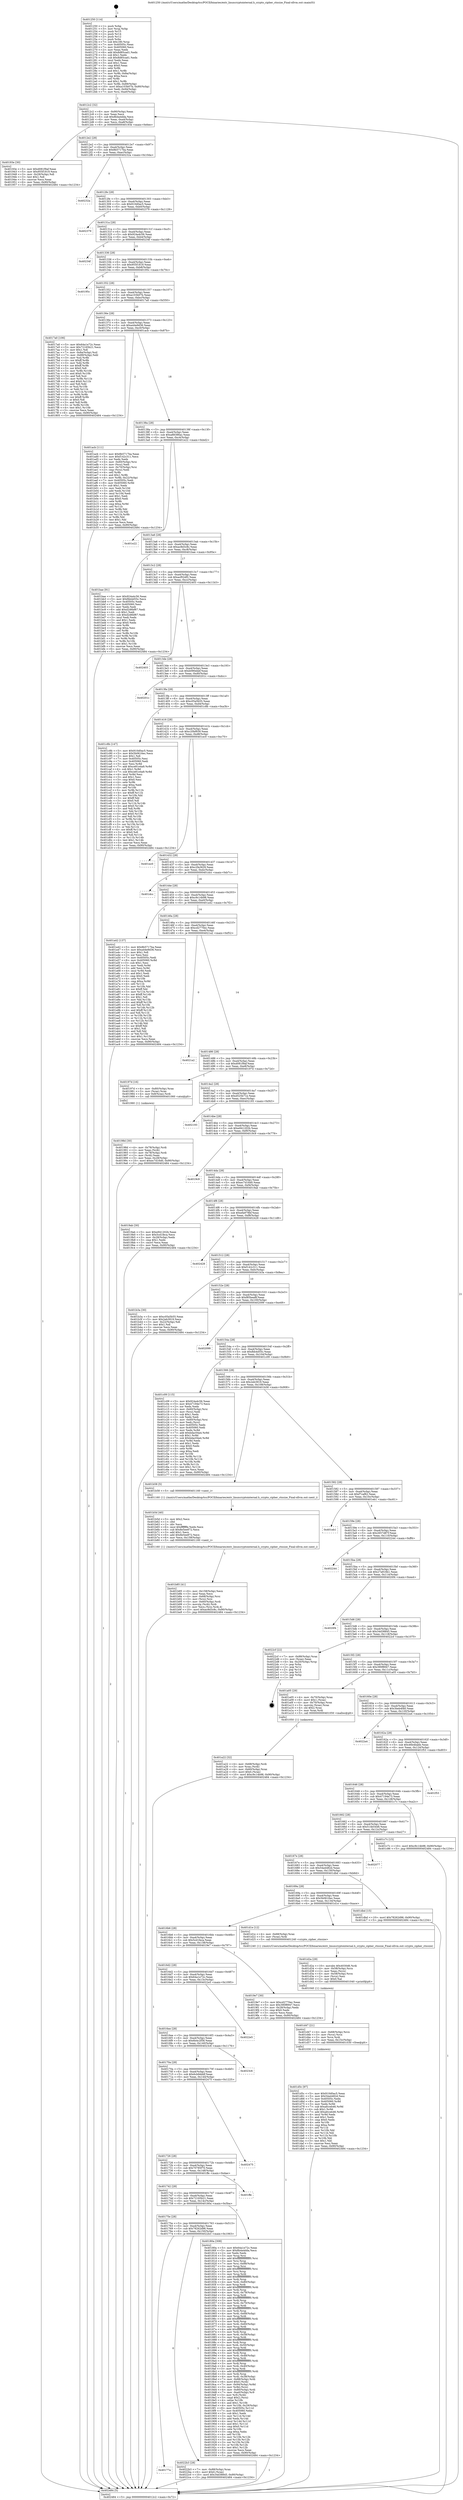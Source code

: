 digraph "0x401250" {
  label = "0x401250 (/mnt/c/Users/mathe/Desktop/tcc/POCII/binaries/extr_linuxcryptointernal.h_crypto_cipher_ctxsize_Final-ollvm.out::main(0))"
  labelloc = "t"
  node[shape=record]

  Entry [label="",width=0.3,height=0.3,shape=circle,fillcolor=black,style=filled]
  "0x4012c2" [label="{
     0x4012c2 [32]\l
     | [instrs]\l
     &nbsp;&nbsp;0x4012c2 \<+6\>: mov -0x90(%rbp),%eax\l
     &nbsp;&nbsp;0x4012c8 \<+2\>: mov %eax,%ecx\l
     &nbsp;&nbsp;0x4012ca \<+6\>: sub $0x8b4a4dda,%ecx\l
     &nbsp;&nbsp;0x4012d0 \<+6\>: mov %eax,-0xa4(%rbp)\l
     &nbsp;&nbsp;0x4012d6 \<+6\>: mov %ecx,-0xa8(%rbp)\l
     &nbsp;&nbsp;0x4012dc \<+6\>: je 000000000040193e \<main+0x6ee\>\l
  }"]
  "0x40193e" [label="{
     0x40193e [30]\l
     | [instrs]\l
     &nbsp;&nbsp;0x40193e \<+5\>: mov $0xd081f9af,%eax\l
     &nbsp;&nbsp;0x401943 \<+5\>: mov $0x955f1819,%ecx\l
     &nbsp;&nbsp;0x401948 \<+3\>: mov -0x29(%rbp),%dl\l
     &nbsp;&nbsp;0x40194b \<+3\>: test $0x1,%dl\l
     &nbsp;&nbsp;0x40194e \<+3\>: cmovne %ecx,%eax\l
     &nbsp;&nbsp;0x401951 \<+6\>: mov %eax,-0x90(%rbp)\l
     &nbsp;&nbsp;0x401957 \<+5\>: jmp 0000000000402484 \<main+0x1234\>\l
  }"]
  "0x4012e2" [label="{
     0x4012e2 [28]\l
     | [instrs]\l
     &nbsp;&nbsp;0x4012e2 \<+5\>: jmp 00000000004012e7 \<main+0x97\>\l
     &nbsp;&nbsp;0x4012e7 \<+6\>: mov -0xa4(%rbp),%eax\l
     &nbsp;&nbsp;0x4012ed \<+5\>: sub $0x8b5717ba,%eax\l
     &nbsp;&nbsp;0x4012f2 \<+6\>: mov %eax,-0xac(%rbp)\l
     &nbsp;&nbsp;0x4012f8 \<+6\>: je 000000000040232a \<main+0x10da\>\l
  }"]
  Exit [label="",width=0.3,height=0.3,shape=circle,fillcolor=black,style=filled,peripheries=2]
  "0x40232a" [label="{
     0x40232a\l
  }", style=dashed]
  "0x4012fe" [label="{
     0x4012fe [28]\l
     | [instrs]\l
     &nbsp;&nbsp;0x4012fe \<+5\>: jmp 0000000000401303 \<main+0xb3\>\l
     &nbsp;&nbsp;0x401303 \<+6\>: mov -0xa4(%rbp),%eax\l
     &nbsp;&nbsp;0x401309 \<+5\>: sub $0x910d0ac5,%eax\l
     &nbsp;&nbsp;0x40130e \<+6\>: mov %eax,-0xb0(%rbp)\l
     &nbsp;&nbsp;0x401314 \<+6\>: je 0000000000402379 \<main+0x1129\>\l
  }"]
  "0x40177a" [label="{
     0x40177a\l
  }", style=dashed]
  "0x402379" [label="{
     0x402379\l
  }", style=dashed]
  "0x40131a" [label="{
     0x40131a [28]\l
     | [instrs]\l
     &nbsp;&nbsp;0x40131a \<+5\>: jmp 000000000040131f \<main+0xcf\>\l
     &nbsp;&nbsp;0x40131f \<+6\>: mov -0xa4(%rbp),%eax\l
     &nbsp;&nbsp;0x401325 \<+5\>: sub $0x924a4c56,%eax\l
     &nbsp;&nbsp;0x40132a \<+6\>: mov %eax,-0xb4(%rbp)\l
     &nbsp;&nbsp;0x401330 \<+6\>: je 000000000040234f \<main+0x10ff\>\l
  }"]
  "0x4022b3" [label="{
     0x4022b3 [28]\l
     | [instrs]\l
     &nbsp;&nbsp;0x4022b3 \<+7\>: mov -0x88(%rbp),%rax\l
     &nbsp;&nbsp;0x4022ba \<+6\>: movl $0x0,(%rax)\l
     &nbsp;&nbsp;0x4022c0 \<+10\>: movl $0x34d38845,-0x90(%rbp)\l
     &nbsp;&nbsp;0x4022ca \<+5\>: jmp 0000000000402484 \<main+0x1234\>\l
  }"]
  "0x40234f" [label="{
     0x40234f\l
  }", style=dashed]
  "0x401336" [label="{
     0x401336 [28]\l
     | [instrs]\l
     &nbsp;&nbsp;0x401336 \<+5\>: jmp 000000000040133b \<main+0xeb\>\l
     &nbsp;&nbsp;0x40133b \<+6\>: mov -0xa4(%rbp),%eax\l
     &nbsp;&nbsp;0x401341 \<+5\>: sub $0x955f1819,%eax\l
     &nbsp;&nbsp;0x401346 \<+6\>: mov %eax,-0xb8(%rbp)\l
     &nbsp;&nbsp;0x40134c \<+6\>: je 000000000040195c \<main+0x70c\>\l
  }"]
  "0x401d5c" [label="{
     0x401d5c [97]\l
     | [instrs]\l
     &nbsp;&nbsp;0x401d5c \<+5\>: mov $0x910d0ac5,%eax\l
     &nbsp;&nbsp;0x401d61 \<+5\>: mov $0x54a4482d,%esi\l
     &nbsp;&nbsp;0x401d66 \<+7\>: mov 0x40505c,%edx\l
     &nbsp;&nbsp;0x401d6d \<+8\>: mov 0x405060,%r8d\l
     &nbsp;&nbsp;0x401d75 \<+3\>: mov %edx,%r9d\l
     &nbsp;&nbsp;0x401d78 \<+7\>: sub $0xafcceb46,%r9d\l
     &nbsp;&nbsp;0x401d7f \<+4\>: sub $0x1,%r9d\l
     &nbsp;&nbsp;0x401d83 \<+7\>: add $0xafcceb46,%r9d\l
     &nbsp;&nbsp;0x401d8a \<+4\>: imul %r9d,%edx\l
     &nbsp;&nbsp;0x401d8e \<+3\>: and $0x1,%edx\l
     &nbsp;&nbsp;0x401d91 \<+3\>: cmp $0x0,%edx\l
     &nbsp;&nbsp;0x401d94 \<+4\>: sete %r10b\l
     &nbsp;&nbsp;0x401d98 \<+4\>: cmp $0xa,%r8d\l
     &nbsp;&nbsp;0x401d9c \<+4\>: setl %r11b\l
     &nbsp;&nbsp;0x401da0 \<+3\>: mov %r10b,%bl\l
     &nbsp;&nbsp;0x401da3 \<+3\>: and %r11b,%bl\l
     &nbsp;&nbsp;0x401da6 \<+3\>: xor %r11b,%r10b\l
     &nbsp;&nbsp;0x401da9 \<+3\>: or %r10b,%bl\l
     &nbsp;&nbsp;0x401dac \<+3\>: test $0x1,%bl\l
     &nbsp;&nbsp;0x401daf \<+3\>: cmovne %esi,%eax\l
     &nbsp;&nbsp;0x401db2 \<+6\>: mov %eax,-0x90(%rbp)\l
     &nbsp;&nbsp;0x401db8 \<+5\>: jmp 0000000000402484 \<main+0x1234\>\l
  }"]
  "0x40195c" [label="{
     0x40195c\l
  }", style=dashed]
  "0x401352" [label="{
     0x401352 [28]\l
     | [instrs]\l
     &nbsp;&nbsp;0x401352 \<+5\>: jmp 0000000000401357 \<main+0x107\>\l
     &nbsp;&nbsp;0x401357 \<+6\>: mov -0xa4(%rbp),%eax\l
     &nbsp;&nbsp;0x40135d \<+5\>: sub $0xa103b07b,%eax\l
     &nbsp;&nbsp;0x401362 \<+6\>: mov %eax,-0xbc(%rbp)\l
     &nbsp;&nbsp;0x401368 \<+6\>: je 00000000004017a0 \<main+0x550\>\l
  }"]
  "0x401d47" [label="{
     0x401d47 [21]\l
     | [instrs]\l
     &nbsp;&nbsp;0x401d47 \<+4\>: mov -0x68(%rbp),%rcx\l
     &nbsp;&nbsp;0x401d4b \<+3\>: mov (%rcx),%rcx\l
     &nbsp;&nbsp;0x401d4e \<+3\>: mov %rcx,%rdi\l
     &nbsp;&nbsp;0x401d51 \<+6\>: mov %eax,-0x15c(%rbp)\l
     &nbsp;&nbsp;0x401d57 \<+5\>: call 0000000000401030 \<free@plt\>\l
     | [calls]\l
     &nbsp;&nbsp;0x401030 \{1\} (unknown)\l
  }"]
  "0x4017a0" [label="{
     0x4017a0 [106]\l
     | [instrs]\l
     &nbsp;&nbsp;0x4017a0 \<+5\>: mov $0x64a1e72c,%eax\l
     &nbsp;&nbsp;0x4017a5 \<+5\>: mov $0x72165b21,%ecx\l
     &nbsp;&nbsp;0x4017aa \<+2\>: mov $0x1,%dl\l
     &nbsp;&nbsp;0x4017ac \<+7\>: mov -0x8a(%rbp),%sil\l
     &nbsp;&nbsp;0x4017b3 \<+7\>: mov -0x89(%rbp),%dil\l
     &nbsp;&nbsp;0x4017ba \<+3\>: mov %sil,%r8b\l
     &nbsp;&nbsp;0x4017bd \<+4\>: xor $0xff,%r8b\l
     &nbsp;&nbsp;0x4017c1 \<+3\>: mov %dil,%r9b\l
     &nbsp;&nbsp;0x4017c4 \<+4\>: xor $0xff,%r9b\l
     &nbsp;&nbsp;0x4017c8 \<+3\>: xor $0x0,%dl\l
     &nbsp;&nbsp;0x4017cb \<+3\>: mov %r8b,%r10b\l
     &nbsp;&nbsp;0x4017ce \<+4\>: and $0x0,%r10b\l
     &nbsp;&nbsp;0x4017d2 \<+3\>: and %dl,%sil\l
     &nbsp;&nbsp;0x4017d5 \<+3\>: mov %r9b,%r11b\l
     &nbsp;&nbsp;0x4017d8 \<+4\>: and $0x0,%r11b\l
     &nbsp;&nbsp;0x4017dc \<+3\>: and %dl,%dil\l
     &nbsp;&nbsp;0x4017df \<+3\>: or %sil,%r10b\l
     &nbsp;&nbsp;0x4017e2 \<+3\>: or %dil,%r11b\l
     &nbsp;&nbsp;0x4017e5 \<+3\>: xor %r11b,%r10b\l
     &nbsp;&nbsp;0x4017e8 \<+3\>: or %r9b,%r8b\l
     &nbsp;&nbsp;0x4017eb \<+4\>: xor $0xff,%r8b\l
     &nbsp;&nbsp;0x4017ef \<+3\>: or $0x0,%dl\l
     &nbsp;&nbsp;0x4017f2 \<+3\>: and %dl,%r8b\l
     &nbsp;&nbsp;0x4017f5 \<+3\>: or %r8b,%r10b\l
     &nbsp;&nbsp;0x4017f8 \<+4\>: test $0x1,%r10b\l
     &nbsp;&nbsp;0x4017fc \<+3\>: cmovne %ecx,%eax\l
     &nbsp;&nbsp;0x4017ff \<+6\>: mov %eax,-0x90(%rbp)\l
     &nbsp;&nbsp;0x401805 \<+5\>: jmp 0000000000402484 \<main+0x1234\>\l
  }"]
  "0x40136e" [label="{
     0x40136e [28]\l
     | [instrs]\l
     &nbsp;&nbsp;0x40136e \<+5\>: jmp 0000000000401373 \<main+0x123\>\l
     &nbsp;&nbsp;0x401373 \<+6\>: mov -0xa4(%rbp),%eax\l
     &nbsp;&nbsp;0x401379 \<+5\>: sub $0xa44e9d36,%eax\l
     &nbsp;&nbsp;0x40137e \<+6\>: mov %eax,-0xc0(%rbp)\l
     &nbsp;&nbsp;0x401384 \<+6\>: je 0000000000401acb \<main+0x87b\>\l
  }"]
  "0x402484" [label="{
     0x402484 [5]\l
     | [instrs]\l
     &nbsp;&nbsp;0x402484 \<+5\>: jmp 00000000004012c2 \<main+0x72\>\l
  }"]
  "0x401250" [label="{
     0x401250 [114]\l
     | [instrs]\l
     &nbsp;&nbsp;0x401250 \<+1\>: push %rbp\l
     &nbsp;&nbsp;0x401251 \<+3\>: mov %rsp,%rbp\l
     &nbsp;&nbsp;0x401254 \<+2\>: push %r15\l
     &nbsp;&nbsp;0x401256 \<+2\>: push %r14\l
     &nbsp;&nbsp;0x401258 \<+2\>: push %r12\l
     &nbsp;&nbsp;0x40125a \<+1\>: push %rbx\l
     &nbsp;&nbsp;0x40125b \<+7\>: sub $0x180,%rsp\l
     &nbsp;&nbsp;0x401262 \<+7\>: mov 0x40505c,%eax\l
     &nbsp;&nbsp;0x401269 \<+7\>: mov 0x405060,%ecx\l
     &nbsp;&nbsp;0x401270 \<+2\>: mov %eax,%edx\l
     &nbsp;&nbsp;0x401272 \<+6\>: add $0x8d85cad1,%edx\l
     &nbsp;&nbsp;0x401278 \<+3\>: sub $0x1,%edx\l
     &nbsp;&nbsp;0x40127b \<+6\>: sub $0x8d85cad1,%edx\l
     &nbsp;&nbsp;0x401281 \<+3\>: imul %edx,%eax\l
     &nbsp;&nbsp;0x401284 \<+3\>: and $0x1,%eax\l
     &nbsp;&nbsp;0x401287 \<+3\>: cmp $0x0,%eax\l
     &nbsp;&nbsp;0x40128a \<+4\>: sete %r8b\l
     &nbsp;&nbsp;0x40128e \<+4\>: and $0x1,%r8b\l
     &nbsp;&nbsp;0x401292 \<+7\>: mov %r8b,-0x8a(%rbp)\l
     &nbsp;&nbsp;0x401299 \<+3\>: cmp $0xa,%ecx\l
     &nbsp;&nbsp;0x40129c \<+4\>: setl %r8b\l
     &nbsp;&nbsp;0x4012a0 \<+4\>: and $0x1,%r8b\l
     &nbsp;&nbsp;0x4012a4 \<+7\>: mov %r8b,-0x89(%rbp)\l
     &nbsp;&nbsp;0x4012ab \<+10\>: movl $0xa103b07b,-0x90(%rbp)\l
     &nbsp;&nbsp;0x4012b5 \<+6\>: mov %edi,-0x94(%rbp)\l
     &nbsp;&nbsp;0x4012bb \<+7\>: mov %rsi,-0xa0(%rbp)\l
  }"]
  "0x401d2a" [label="{
     0x401d2a [29]\l
     | [instrs]\l
     &nbsp;&nbsp;0x401d2a \<+10\>: movabs $0x4030d6,%rdi\l
     &nbsp;&nbsp;0x401d34 \<+4\>: mov -0x58(%rbp),%rcx\l
     &nbsp;&nbsp;0x401d38 \<+2\>: mov %eax,(%rcx)\l
     &nbsp;&nbsp;0x401d3a \<+4\>: mov -0x58(%rbp),%rcx\l
     &nbsp;&nbsp;0x401d3e \<+2\>: mov (%rcx),%esi\l
     &nbsp;&nbsp;0x401d40 \<+2\>: mov $0x0,%al\l
     &nbsp;&nbsp;0x401d42 \<+5\>: call 0000000000401040 \<printf@plt\>\l
     | [calls]\l
     &nbsp;&nbsp;0x401040 \{1\} (unknown)\l
  }"]
  "0x401acb" [label="{
     0x401acb [111]\l
     | [instrs]\l
     &nbsp;&nbsp;0x401acb \<+5\>: mov $0x8b5717ba,%eax\l
     &nbsp;&nbsp;0x401ad0 \<+5\>: mov $0xf142c311,%ecx\l
     &nbsp;&nbsp;0x401ad5 \<+2\>: xor %edx,%edx\l
     &nbsp;&nbsp;0x401ad7 \<+4\>: mov -0x60(%rbp),%rsi\l
     &nbsp;&nbsp;0x401adb \<+2\>: mov (%rsi),%edi\l
     &nbsp;&nbsp;0x401add \<+4\>: mov -0x70(%rbp),%rsi\l
     &nbsp;&nbsp;0x401ae1 \<+2\>: cmp (%rsi),%edi\l
     &nbsp;&nbsp;0x401ae3 \<+4\>: setl %r8b\l
     &nbsp;&nbsp;0x401ae7 \<+4\>: and $0x1,%r8b\l
     &nbsp;&nbsp;0x401aeb \<+4\>: mov %r8b,-0x22(%rbp)\l
     &nbsp;&nbsp;0x401aef \<+7\>: mov 0x40505c,%edi\l
     &nbsp;&nbsp;0x401af6 \<+8\>: mov 0x405060,%r9d\l
     &nbsp;&nbsp;0x401afe \<+3\>: sub $0x1,%edx\l
     &nbsp;&nbsp;0x401b01 \<+3\>: mov %edi,%r10d\l
     &nbsp;&nbsp;0x401b04 \<+3\>: add %edx,%r10d\l
     &nbsp;&nbsp;0x401b07 \<+4\>: imul %r10d,%edi\l
     &nbsp;&nbsp;0x401b0b \<+3\>: and $0x1,%edi\l
     &nbsp;&nbsp;0x401b0e \<+3\>: cmp $0x0,%edi\l
     &nbsp;&nbsp;0x401b11 \<+4\>: sete %r8b\l
     &nbsp;&nbsp;0x401b15 \<+4\>: cmp $0xa,%r9d\l
     &nbsp;&nbsp;0x401b19 \<+4\>: setl %r11b\l
     &nbsp;&nbsp;0x401b1d \<+3\>: mov %r8b,%bl\l
     &nbsp;&nbsp;0x401b20 \<+3\>: and %r11b,%bl\l
     &nbsp;&nbsp;0x401b23 \<+3\>: xor %r11b,%r8b\l
     &nbsp;&nbsp;0x401b26 \<+3\>: or %r8b,%bl\l
     &nbsp;&nbsp;0x401b29 \<+3\>: test $0x1,%bl\l
     &nbsp;&nbsp;0x401b2c \<+3\>: cmovne %ecx,%eax\l
     &nbsp;&nbsp;0x401b2f \<+6\>: mov %eax,-0x90(%rbp)\l
     &nbsp;&nbsp;0x401b35 \<+5\>: jmp 0000000000402484 \<main+0x1234\>\l
  }"]
  "0x40138a" [label="{
     0x40138a [28]\l
     | [instrs]\l
     &nbsp;&nbsp;0x40138a \<+5\>: jmp 000000000040138f \<main+0x13f\>\l
     &nbsp;&nbsp;0x40138f \<+6\>: mov -0xa4(%rbp),%eax\l
     &nbsp;&nbsp;0x401395 \<+5\>: sub $0xa88386ac,%eax\l
     &nbsp;&nbsp;0x40139a \<+6\>: mov %eax,-0xc4(%rbp)\l
     &nbsp;&nbsp;0x4013a0 \<+6\>: je 0000000000401e22 \<main+0xbd2\>\l
  }"]
  "0x401b85" [label="{
     0x401b85 [41]\l
     | [instrs]\l
     &nbsp;&nbsp;0x401b85 \<+6\>: mov -0x158(%rbp),%ecx\l
     &nbsp;&nbsp;0x401b8b \<+3\>: imul %eax,%ecx\l
     &nbsp;&nbsp;0x401b8e \<+4\>: mov -0x68(%rbp),%rsi\l
     &nbsp;&nbsp;0x401b92 \<+3\>: mov (%rsi),%rsi\l
     &nbsp;&nbsp;0x401b95 \<+4\>: mov -0x60(%rbp),%rdi\l
     &nbsp;&nbsp;0x401b99 \<+3\>: movslq (%rdi),%rdi\l
     &nbsp;&nbsp;0x401b9c \<+3\>: mov %ecx,(%rsi,%rdi,4)\l
     &nbsp;&nbsp;0x401b9f \<+10\>: movl $0xac8d3c8c,-0x90(%rbp)\l
     &nbsp;&nbsp;0x401ba9 \<+5\>: jmp 0000000000402484 \<main+0x1234\>\l
  }"]
  "0x401e22" [label="{
     0x401e22\l
  }", style=dashed]
  "0x4013a6" [label="{
     0x4013a6 [28]\l
     | [instrs]\l
     &nbsp;&nbsp;0x4013a6 \<+5\>: jmp 00000000004013ab \<main+0x15b\>\l
     &nbsp;&nbsp;0x4013ab \<+6\>: mov -0xa4(%rbp),%eax\l
     &nbsp;&nbsp;0x4013b1 \<+5\>: sub $0xac8d3c8c,%eax\l
     &nbsp;&nbsp;0x4013b6 \<+6\>: mov %eax,-0xc8(%rbp)\l
     &nbsp;&nbsp;0x4013bc \<+6\>: je 0000000000401bae \<main+0x95e\>\l
  }"]
  "0x401b5d" [label="{
     0x401b5d [40]\l
     | [instrs]\l
     &nbsp;&nbsp;0x401b5d \<+5\>: mov $0x2,%ecx\l
     &nbsp;&nbsp;0x401b62 \<+1\>: cltd\l
     &nbsp;&nbsp;0x401b63 \<+2\>: idiv %ecx\l
     &nbsp;&nbsp;0x401b65 \<+6\>: imul $0xfffffffe,%edx,%ecx\l
     &nbsp;&nbsp;0x401b6b \<+6\>: sub $0x8e5ee872,%ecx\l
     &nbsp;&nbsp;0x401b71 \<+3\>: add $0x1,%ecx\l
     &nbsp;&nbsp;0x401b74 \<+6\>: add $0x8e5ee872,%ecx\l
     &nbsp;&nbsp;0x401b7a \<+6\>: mov %ecx,-0x158(%rbp)\l
     &nbsp;&nbsp;0x401b80 \<+5\>: call 0000000000401160 \<next_i\>\l
     | [calls]\l
     &nbsp;&nbsp;0x401160 \{1\} (/mnt/c/Users/mathe/Desktop/tcc/POCII/binaries/extr_linuxcryptointernal.h_crypto_cipher_ctxsize_Final-ollvm.out::next_i)\l
  }"]
  "0x401bae" [label="{
     0x401bae [91]\l
     | [instrs]\l
     &nbsp;&nbsp;0x401bae \<+5\>: mov $0x924a4c56,%eax\l
     &nbsp;&nbsp;0x401bb3 \<+5\>: mov $0xfbb4d55c,%ecx\l
     &nbsp;&nbsp;0x401bb8 \<+7\>: mov 0x40505c,%edx\l
     &nbsp;&nbsp;0x401bbf \<+7\>: mov 0x405060,%esi\l
     &nbsp;&nbsp;0x401bc6 \<+2\>: mov %edx,%edi\l
     &nbsp;&nbsp;0x401bc8 \<+6\>: add $0xd2d6bf67,%edi\l
     &nbsp;&nbsp;0x401bce \<+3\>: sub $0x1,%edi\l
     &nbsp;&nbsp;0x401bd1 \<+6\>: sub $0xd2d6bf67,%edi\l
     &nbsp;&nbsp;0x401bd7 \<+3\>: imul %edi,%edx\l
     &nbsp;&nbsp;0x401bda \<+3\>: and $0x1,%edx\l
     &nbsp;&nbsp;0x401bdd \<+3\>: cmp $0x0,%edx\l
     &nbsp;&nbsp;0x401be0 \<+4\>: sete %r8b\l
     &nbsp;&nbsp;0x401be4 \<+3\>: cmp $0xa,%esi\l
     &nbsp;&nbsp;0x401be7 \<+4\>: setl %r9b\l
     &nbsp;&nbsp;0x401beb \<+3\>: mov %r8b,%r10b\l
     &nbsp;&nbsp;0x401bee \<+3\>: and %r9b,%r10b\l
     &nbsp;&nbsp;0x401bf1 \<+3\>: xor %r9b,%r8b\l
     &nbsp;&nbsp;0x401bf4 \<+3\>: or %r8b,%r10b\l
     &nbsp;&nbsp;0x401bf7 \<+4\>: test $0x1,%r10b\l
     &nbsp;&nbsp;0x401bfb \<+3\>: cmovne %ecx,%eax\l
     &nbsp;&nbsp;0x401bfe \<+6\>: mov %eax,-0x90(%rbp)\l
     &nbsp;&nbsp;0x401c04 \<+5\>: jmp 0000000000402484 \<main+0x1234\>\l
  }"]
  "0x4013c2" [label="{
     0x4013c2 [28]\l
     | [instrs]\l
     &nbsp;&nbsp;0x4013c2 \<+5\>: jmp 00000000004013c7 \<main+0x177\>\l
     &nbsp;&nbsp;0x4013c7 \<+6\>: mov -0xa4(%rbp),%eax\l
     &nbsp;&nbsp;0x4013cd \<+5\>: sub $0xacf02df2,%eax\l
     &nbsp;&nbsp;0x4013d2 \<+6\>: mov %eax,-0xcc(%rbp)\l
     &nbsp;&nbsp;0x4013d8 \<+6\>: je 0000000000402403 \<main+0x11b3\>\l
  }"]
  "0x401a22" [label="{
     0x401a22 [32]\l
     | [instrs]\l
     &nbsp;&nbsp;0x401a22 \<+4\>: mov -0x68(%rbp),%rdi\l
     &nbsp;&nbsp;0x401a26 \<+3\>: mov %rax,(%rdi)\l
     &nbsp;&nbsp;0x401a29 \<+4\>: mov -0x60(%rbp),%rax\l
     &nbsp;&nbsp;0x401a2d \<+6\>: movl $0x0,(%rax)\l
     &nbsp;&nbsp;0x401a33 \<+10\>: movl $0xc9c14b98,-0x90(%rbp)\l
     &nbsp;&nbsp;0x401a3d \<+5\>: jmp 0000000000402484 \<main+0x1234\>\l
  }"]
  "0x402403" [label="{
     0x402403\l
  }", style=dashed]
  "0x4013de" [label="{
     0x4013de [28]\l
     | [instrs]\l
     &nbsp;&nbsp;0x4013de \<+5\>: jmp 00000000004013e3 \<main+0x193\>\l
     &nbsp;&nbsp;0x4013e3 \<+6\>: mov -0xa4(%rbp),%eax\l
     &nbsp;&nbsp;0x4013e9 \<+5\>: sub $0xb090ebef,%eax\l
     &nbsp;&nbsp;0x4013ee \<+6\>: mov %eax,-0xd0(%rbp)\l
     &nbsp;&nbsp;0x4013f4 \<+6\>: je 000000000040201c \<main+0xdcc\>\l
  }"]
  "0x40198d" [label="{
     0x40198d [30]\l
     | [instrs]\l
     &nbsp;&nbsp;0x40198d \<+4\>: mov -0x78(%rbp),%rdi\l
     &nbsp;&nbsp;0x401991 \<+2\>: mov %eax,(%rdi)\l
     &nbsp;&nbsp;0x401993 \<+4\>: mov -0x78(%rbp),%rdi\l
     &nbsp;&nbsp;0x401997 \<+2\>: mov (%rdi),%eax\l
     &nbsp;&nbsp;0x401999 \<+3\>: mov %eax,-0x28(%rbp)\l
     &nbsp;&nbsp;0x40199c \<+10\>: movl $0xec7d16d0,-0x90(%rbp)\l
     &nbsp;&nbsp;0x4019a6 \<+5\>: jmp 0000000000402484 \<main+0x1234\>\l
  }"]
  "0x40201c" [label="{
     0x40201c\l
  }", style=dashed]
  "0x4013fa" [label="{
     0x4013fa [28]\l
     | [instrs]\l
     &nbsp;&nbsp;0x4013fa \<+5\>: jmp 00000000004013ff \<main+0x1af\>\l
     &nbsp;&nbsp;0x4013ff \<+6\>: mov -0xa4(%rbp),%eax\l
     &nbsp;&nbsp;0x401405 \<+5\>: sub $0xc05a5b55,%eax\l
     &nbsp;&nbsp;0x40140a \<+6\>: mov %eax,-0xd4(%rbp)\l
     &nbsp;&nbsp;0x401410 \<+6\>: je 0000000000401c8b \<main+0xa3b\>\l
  }"]
  "0x40175e" [label="{
     0x40175e [28]\l
     | [instrs]\l
     &nbsp;&nbsp;0x40175e \<+5\>: jmp 0000000000401763 \<main+0x513\>\l
     &nbsp;&nbsp;0x401763 \<+6\>: mov -0xa4(%rbp),%eax\l
     &nbsp;&nbsp;0x401769 \<+5\>: sub $0x78262d96,%eax\l
     &nbsp;&nbsp;0x40176e \<+6\>: mov %eax,-0x150(%rbp)\l
     &nbsp;&nbsp;0x401774 \<+6\>: je 00000000004022b3 \<main+0x1063\>\l
  }"]
  "0x401c8b" [label="{
     0x401c8b [147]\l
     | [instrs]\l
     &nbsp;&nbsp;0x401c8b \<+5\>: mov $0x910d0ac5,%eax\l
     &nbsp;&nbsp;0x401c90 \<+5\>: mov $0x5b0616ec,%ecx\l
     &nbsp;&nbsp;0x401c95 \<+2\>: mov $0x1,%dl\l
     &nbsp;&nbsp;0x401c97 \<+7\>: mov 0x40505c,%esi\l
     &nbsp;&nbsp;0x401c9e \<+7\>: mov 0x405060,%edi\l
     &nbsp;&nbsp;0x401ca5 \<+3\>: mov %esi,%r8d\l
     &nbsp;&nbsp;0x401ca8 \<+7\>: add $0xce81e4a9,%r8d\l
     &nbsp;&nbsp;0x401caf \<+4\>: sub $0x1,%r8d\l
     &nbsp;&nbsp;0x401cb3 \<+7\>: sub $0xce81e4a9,%r8d\l
     &nbsp;&nbsp;0x401cba \<+4\>: imul %r8d,%esi\l
     &nbsp;&nbsp;0x401cbe \<+3\>: and $0x1,%esi\l
     &nbsp;&nbsp;0x401cc1 \<+3\>: cmp $0x0,%esi\l
     &nbsp;&nbsp;0x401cc4 \<+4\>: sete %r9b\l
     &nbsp;&nbsp;0x401cc8 \<+3\>: cmp $0xa,%edi\l
     &nbsp;&nbsp;0x401ccb \<+4\>: setl %r10b\l
     &nbsp;&nbsp;0x401ccf \<+3\>: mov %r9b,%r11b\l
     &nbsp;&nbsp;0x401cd2 \<+4\>: xor $0xff,%r11b\l
     &nbsp;&nbsp;0x401cd6 \<+3\>: mov %r10b,%bl\l
     &nbsp;&nbsp;0x401cd9 \<+3\>: xor $0xff,%bl\l
     &nbsp;&nbsp;0x401cdc \<+3\>: xor $0x0,%dl\l
     &nbsp;&nbsp;0x401cdf \<+3\>: mov %r11b,%r14b\l
     &nbsp;&nbsp;0x401ce2 \<+4\>: and $0x0,%r14b\l
     &nbsp;&nbsp;0x401ce6 \<+3\>: and %dl,%r9b\l
     &nbsp;&nbsp;0x401ce9 \<+3\>: mov %bl,%r15b\l
     &nbsp;&nbsp;0x401cec \<+4\>: and $0x0,%r15b\l
     &nbsp;&nbsp;0x401cf0 \<+3\>: and %dl,%r10b\l
     &nbsp;&nbsp;0x401cf3 \<+3\>: or %r9b,%r14b\l
     &nbsp;&nbsp;0x401cf6 \<+3\>: or %r10b,%r15b\l
     &nbsp;&nbsp;0x401cf9 \<+3\>: xor %r15b,%r14b\l
     &nbsp;&nbsp;0x401cfc \<+3\>: or %bl,%r11b\l
     &nbsp;&nbsp;0x401cff \<+4\>: xor $0xff,%r11b\l
     &nbsp;&nbsp;0x401d03 \<+3\>: or $0x0,%dl\l
     &nbsp;&nbsp;0x401d06 \<+3\>: and %dl,%r11b\l
     &nbsp;&nbsp;0x401d09 \<+3\>: or %r11b,%r14b\l
     &nbsp;&nbsp;0x401d0c \<+4\>: test $0x1,%r14b\l
     &nbsp;&nbsp;0x401d10 \<+3\>: cmovne %ecx,%eax\l
     &nbsp;&nbsp;0x401d13 \<+6\>: mov %eax,-0x90(%rbp)\l
     &nbsp;&nbsp;0x401d19 \<+5\>: jmp 0000000000402484 \<main+0x1234\>\l
  }"]
  "0x401416" [label="{
     0x401416 [28]\l
     | [instrs]\l
     &nbsp;&nbsp;0x401416 \<+5\>: jmp 000000000040141b \<main+0x1cb\>\l
     &nbsp;&nbsp;0x40141b \<+6\>: mov -0xa4(%rbp),%eax\l
     &nbsp;&nbsp;0x401421 \<+5\>: sub $0xc20bf939,%eax\l
     &nbsp;&nbsp;0x401426 \<+6\>: mov %eax,-0xd8(%rbp)\l
     &nbsp;&nbsp;0x40142c \<+6\>: je 0000000000401ec0 \<main+0xc70\>\l
  }"]
  "0x40180a" [label="{
     0x40180a [308]\l
     | [instrs]\l
     &nbsp;&nbsp;0x40180a \<+5\>: mov $0x64a1e72c,%eax\l
     &nbsp;&nbsp;0x40180f \<+5\>: mov $0x8b4a4dda,%ecx\l
     &nbsp;&nbsp;0x401814 \<+2\>: xor %edx,%edx\l
     &nbsp;&nbsp;0x401816 \<+3\>: mov %rsp,%rsi\l
     &nbsp;&nbsp;0x401819 \<+4\>: add $0xfffffffffffffff0,%rsi\l
     &nbsp;&nbsp;0x40181d \<+3\>: mov %rsi,%rsp\l
     &nbsp;&nbsp;0x401820 \<+7\>: mov %rsi,-0x88(%rbp)\l
     &nbsp;&nbsp;0x401827 \<+3\>: mov %rsp,%rsi\l
     &nbsp;&nbsp;0x40182a \<+4\>: add $0xfffffffffffffff0,%rsi\l
     &nbsp;&nbsp;0x40182e \<+3\>: mov %rsi,%rsp\l
     &nbsp;&nbsp;0x401831 \<+3\>: mov %rsp,%rdi\l
     &nbsp;&nbsp;0x401834 \<+4\>: add $0xfffffffffffffff0,%rdi\l
     &nbsp;&nbsp;0x401838 \<+3\>: mov %rdi,%rsp\l
     &nbsp;&nbsp;0x40183b \<+4\>: mov %rdi,-0x80(%rbp)\l
     &nbsp;&nbsp;0x40183f \<+3\>: mov %rsp,%rdi\l
     &nbsp;&nbsp;0x401842 \<+4\>: add $0xfffffffffffffff0,%rdi\l
     &nbsp;&nbsp;0x401846 \<+3\>: mov %rdi,%rsp\l
     &nbsp;&nbsp;0x401849 \<+4\>: mov %rdi,-0x78(%rbp)\l
     &nbsp;&nbsp;0x40184d \<+3\>: mov %rsp,%rdi\l
     &nbsp;&nbsp;0x401850 \<+4\>: add $0xfffffffffffffff0,%rdi\l
     &nbsp;&nbsp;0x401854 \<+3\>: mov %rdi,%rsp\l
     &nbsp;&nbsp;0x401857 \<+4\>: mov %rdi,-0x70(%rbp)\l
     &nbsp;&nbsp;0x40185b \<+3\>: mov %rsp,%rdi\l
     &nbsp;&nbsp;0x40185e \<+4\>: add $0xfffffffffffffff0,%rdi\l
     &nbsp;&nbsp;0x401862 \<+3\>: mov %rdi,%rsp\l
     &nbsp;&nbsp;0x401865 \<+4\>: mov %rdi,-0x68(%rbp)\l
     &nbsp;&nbsp;0x401869 \<+3\>: mov %rsp,%rdi\l
     &nbsp;&nbsp;0x40186c \<+4\>: add $0xfffffffffffffff0,%rdi\l
     &nbsp;&nbsp;0x401870 \<+3\>: mov %rdi,%rsp\l
     &nbsp;&nbsp;0x401873 \<+4\>: mov %rdi,-0x60(%rbp)\l
     &nbsp;&nbsp;0x401877 \<+3\>: mov %rsp,%rdi\l
     &nbsp;&nbsp;0x40187a \<+4\>: add $0xfffffffffffffff0,%rdi\l
     &nbsp;&nbsp;0x40187e \<+3\>: mov %rdi,%rsp\l
     &nbsp;&nbsp;0x401881 \<+4\>: mov %rdi,-0x58(%rbp)\l
     &nbsp;&nbsp;0x401885 \<+3\>: mov %rsp,%rdi\l
     &nbsp;&nbsp;0x401888 \<+4\>: add $0xfffffffffffffff0,%rdi\l
     &nbsp;&nbsp;0x40188c \<+3\>: mov %rdi,%rsp\l
     &nbsp;&nbsp;0x40188f \<+4\>: mov %rdi,-0x50(%rbp)\l
     &nbsp;&nbsp;0x401893 \<+3\>: mov %rsp,%rdi\l
     &nbsp;&nbsp;0x401896 \<+4\>: add $0xfffffffffffffff0,%rdi\l
     &nbsp;&nbsp;0x40189a \<+3\>: mov %rdi,%rsp\l
     &nbsp;&nbsp;0x40189d \<+4\>: mov %rdi,-0x48(%rbp)\l
     &nbsp;&nbsp;0x4018a1 \<+3\>: mov %rsp,%rdi\l
     &nbsp;&nbsp;0x4018a4 \<+4\>: add $0xfffffffffffffff0,%rdi\l
     &nbsp;&nbsp;0x4018a8 \<+3\>: mov %rdi,%rsp\l
     &nbsp;&nbsp;0x4018ab \<+4\>: mov %rdi,-0x40(%rbp)\l
     &nbsp;&nbsp;0x4018af \<+3\>: mov %rsp,%rdi\l
     &nbsp;&nbsp;0x4018b2 \<+4\>: add $0xfffffffffffffff0,%rdi\l
     &nbsp;&nbsp;0x4018b6 \<+3\>: mov %rdi,%rsp\l
     &nbsp;&nbsp;0x4018b9 \<+4\>: mov %rdi,-0x38(%rbp)\l
     &nbsp;&nbsp;0x4018bd \<+7\>: mov -0x88(%rbp),%rdi\l
     &nbsp;&nbsp;0x4018c4 \<+6\>: movl $0x0,(%rdi)\l
     &nbsp;&nbsp;0x4018ca \<+7\>: mov -0x94(%rbp),%r8d\l
     &nbsp;&nbsp;0x4018d1 \<+3\>: mov %r8d,(%rsi)\l
     &nbsp;&nbsp;0x4018d4 \<+4\>: mov -0x80(%rbp),%rdi\l
     &nbsp;&nbsp;0x4018d8 \<+7\>: mov -0xa0(%rbp),%r9\l
     &nbsp;&nbsp;0x4018df \<+3\>: mov %r9,(%rdi)\l
     &nbsp;&nbsp;0x4018e2 \<+3\>: cmpl $0x2,(%rsi)\l
     &nbsp;&nbsp;0x4018e5 \<+4\>: setne %r10b\l
     &nbsp;&nbsp;0x4018e9 \<+4\>: and $0x1,%r10b\l
     &nbsp;&nbsp;0x4018ed \<+4\>: mov %r10b,-0x29(%rbp)\l
     &nbsp;&nbsp;0x4018f1 \<+8\>: mov 0x40505c,%r11d\l
     &nbsp;&nbsp;0x4018f9 \<+7\>: mov 0x405060,%ebx\l
     &nbsp;&nbsp;0x401900 \<+3\>: sub $0x1,%edx\l
     &nbsp;&nbsp;0x401903 \<+3\>: mov %r11d,%r14d\l
     &nbsp;&nbsp;0x401906 \<+3\>: add %edx,%r14d\l
     &nbsp;&nbsp;0x401909 \<+4\>: imul %r14d,%r11d\l
     &nbsp;&nbsp;0x40190d \<+4\>: and $0x1,%r11d\l
     &nbsp;&nbsp;0x401911 \<+4\>: cmp $0x0,%r11d\l
     &nbsp;&nbsp;0x401915 \<+4\>: sete %r10b\l
     &nbsp;&nbsp;0x401919 \<+3\>: cmp $0xa,%ebx\l
     &nbsp;&nbsp;0x40191c \<+4\>: setl %r15b\l
     &nbsp;&nbsp;0x401920 \<+3\>: mov %r10b,%r12b\l
     &nbsp;&nbsp;0x401923 \<+3\>: and %r15b,%r12b\l
     &nbsp;&nbsp;0x401926 \<+3\>: xor %r15b,%r10b\l
     &nbsp;&nbsp;0x401929 \<+3\>: or %r10b,%r12b\l
     &nbsp;&nbsp;0x40192c \<+4\>: test $0x1,%r12b\l
     &nbsp;&nbsp;0x401930 \<+3\>: cmovne %ecx,%eax\l
     &nbsp;&nbsp;0x401933 \<+6\>: mov %eax,-0x90(%rbp)\l
     &nbsp;&nbsp;0x401939 \<+5\>: jmp 0000000000402484 \<main+0x1234\>\l
  }"]
  "0x401ec0" [label="{
     0x401ec0\l
  }", style=dashed]
  "0x401432" [label="{
     0x401432 [28]\l
     | [instrs]\l
     &nbsp;&nbsp;0x401432 \<+5\>: jmp 0000000000401437 \<main+0x1e7\>\l
     &nbsp;&nbsp;0x401437 \<+6\>: mov -0xa4(%rbp),%eax\l
     &nbsp;&nbsp;0x40143d \<+5\>: sub $0xc2fa3629,%eax\l
     &nbsp;&nbsp;0x401442 \<+6\>: mov %eax,-0xdc(%rbp)\l
     &nbsp;&nbsp;0x401448 \<+6\>: je 0000000000401dcc \<main+0xb7c\>\l
  }"]
  "0x401742" [label="{
     0x401742 [28]\l
     | [instrs]\l
     &nbsp;&nbsp;0x401742 \<+5\>: jmp 0000000000401747 \<main+0x4f7\>\l
     &nbsp;&nbsp;0x401747 \<+6\>: mov -0xa4(%rbp),%eax\l
     &nbsp;&nbsp;0x40174d \<+5\>: sub $0x72165b21,%eax\l
     &nbsp;&nbsp;0x401752 \<+6\>: mov %eax,-0x14c(%rbp)\l
     &nbsp;&nbsp;0x401758 \<+6\>: je 000000000040180a \<main+0x5ba\>\l
  }"]
  "0x401dcc" [label="{
     0x401dcc\l
  }", style=dashed]
  "0x40144e" [label="{
     0x40144e [28]\l
     | [instrs]\l
     &nbsp;&nbsp;0x40144e \<+5\>: jmp 0000000000401453 \<main+0x203\>\l
     &nbsp;&nbsp;0x401453 \<+6\>: mov -0xa4(%rbp),%eax\l
     &nbsp;&nbsp;0x401459 \<+5\>: sub $0xc9c14b98,%eax\l
     &nbsp;&nbsp;0x40145e \<+6\>: mov %eax,-0xe0(%rbp)\l
     &nbsp;&nbsp;0x401464 \<+6\>: je 0000000000401a42 \<main+0x7f2\>\l
  }"]
  "0x401ffe" [label="{
     0x401ffe\l
  }", style=dashed]
  "0x401a42" [label="{
     0x401a42 [137]\l
     | [instrs]\l
     &nbsp;&nbsp;0x401a42 \<+5\>: mov $0x8b5717ba,%eax\l
     &nbsp;&nbsp;0x401a47 \<+5\>: mov $0xa44e9d36,%ecx\l
     &nbsp;&nbsp;0x401a4c \<+2\>: mov $0x1,%dl\l
     &nbsp;&nbsp;0x401a4e \<+2\>: xor %esi,%esi\l
     &nbsp;&nbsp;0x401a50 \<+7\>: mov 0x40505c,%edi\l
     &nbsp;&nbsp;0x401a57 \<+8\>: mov 0x405060,%r8d\l
     &nbsp;&nbsp;0x401a5f \<+3\>: sub $0x1,%esi\l
     &nbsp;&nbsp;0x401a62 \<+3\>: mov %edi,%r9d\l
     &nbsp;&nbsp;0x401a65 \<+3\>: add %esi,%r9d\l
     &nbsp;&nbsp;0x401a68 \<+4\>: imul %r9d,%edi\l
     &nbsp;&nbsp;0x401a6c \<+3\>: and $0x1,%edi\l
     &nbsp;&nbsp;0x401a6f \<+3\>: cmp $0x0,%edi\l
     &nbsp;&nbsp;0x401a72 \<+4\>: sete %r10b\l
     &nbsp;&nbsp;0x401a76 \<+4\>: cmp $0xa,%r8d\l
     &nbsp;&nbsp;0x401a7a \<+4\>: setl %r11b\l
     &nbsp;&nbsp;0x401a7e \<+3\>: mov %r10b,%bl\l
     &nbsp;&nbsp;0x401a81 \<+3\>: xor $0xff,%bl\l
     &nbsp;&nbsp;0x401a84 \<+3\>: mov %r11b,%r14b\l
     &nbsp;&nbsp;0x401a87 \<+4\>: xor $0xff,%r14b\l
     &nbsp;&nbsp;0x401a8b \<+3\>: xor $0x1,%dl\l
     &nbsp;&nbsp;0x401a8e \<+3\>: mov %bl,%r15b\l
     &nbsp;&nbsp;0x401a91 \<+4\>: and $0xff,%r15b\l
     &nbsp;&nbsp;0x401a95 \<+3\>: and %dl,%r10b\l
     &nbsp;&nbsp;0x401a98 \<+3\>: mov %r14b,%r12b\l
     &nbsp;&nbsp;0x401a9b \<+4\>: and $0xff,%r12b\l
     &nbsp;&nbsp;0x401a9f \<+3\>: and %dl,%r11b\l
     &nbsp;&nbsp;0x401aa2 \<+3\>: or %r10b,%r15b\l
     &nbsp;&nbsp;0x401aa5 \<+3\>: or %r11b,%r12b\l
     &nbsp;&nbsp;0x401aa8 \<+3\>: xor %r12b,%r15b\l
     &nbsp;&nbsp;0x401aab \<+3\>: or %r14b,%bl\l
     &nbsp;&nbsp;0x401aae \<+3\>: xor $0xff,%bl\l
     &nbsp;&nbsp;0x401ab1 \<+3\>: or $0x1,%dl\l
     &nbsp;&nbsp;0x401ab4 \<+2\>: and %dl,%bl\l
     &nbsp;&nbsp;0x401ab6 \<+3\>: or %bl,%r15b\l
     &nbsp;&nbsp;0x401ab9 \<+4\>: test $0x1,%r15b\l
     &nbsp;&nbsp;0x401abd \<+3\>: cmovne %ecx,%eax\l
     &nbsp;&nbsp;0x401ac0 \<+6\>: mov %eax,-0x90(%rbp)\l
     &nbsp;&nbsp;0x401ac6 \<+5\>: jmp 0000000000402484 \<main+0x1234\>\l
  }"]
  "0x40146a" [label="{
     0x40146a [28]\l
     | [instrs]\l
     &nbsp;&nbsp;0x40146a \<+5\>: jmp 000000000040146f \<main+0x21f\>\l
     &nbsp;&nbsp;0x40146f \<+6\>: mov -0xa4(%rbp),%eax\l
     &nbsp;&nbsp;0x401475 \<+5\>: sub $0xcd2770ec,%eax\l
     &nbsp;&nbsp;0x40147a \<+6\>: mov %eax,-0xe4(%rbp)\l
     &nbsp;&nbsp;0x401480 \<+6\>: je 00000000004021a2 \<main+0xf52\>\l
  }"]
  "0x401726" [label="{
     0x401726 [28]\l
     | [instrs]\l
     &nbsp;&nbsp;0x401726 \<+5\>: jmp 000000000040172b \<main+0x4db\>\l
     &nbsp;&nbsp;0x40172b \<+6\>: mov -0xa4(%rbp),%eax\l
     &nbsp;&nbsp;0x401731 \<+5\>: sub $0x70785f70,%eax\l
     &nbsp;&nbsp;0x401736 \<+6\>: mov %eax,-0x148(%rbp)\l
     &nbsp;&nbsp;0x40173c \<+6\>: je 0000000000401ffe \<main+0xdae\>\l
  }"]
  "0x4021a2" [label="{
     0x4021a2\l
  }", style=dashed]
  "0x401486" [label="{
     0x401486 [28]\l
     | [instrs]\l
     &nbsp;&nbsp;0x401486 \<+5\>: jmp 000000000040148b \<main+0x23b\>\l
     &nbsp;&nbsp;0x40148b \<+6\>: mov -0xa4(%rbp),%eax\l
     &nbsp;&nbsp;0x401491 \<+5\>: sub $0xd081f9af,%eax\l
     &nbsp;&nbsp;0x401496 \<+6\>: mov %eax,-0xe8(%rbp)\l
     &nbsp;&nbsp;0x40149c \<+6\>: je 000000000040197d \<main+0x72d\>\l
  }"]
  "0x402475" [label="{
     0x402475\l
  }", style=dashed]
  "0x40197d" [label="{
     0x40197d [16]\l
     | [instrs]\l
     &nbsp;&nbsp;0x40197d \<+4\>: mov -0x80(%rbp),%rax\l
     &nbsp;&nbsp;0x401981 \<+3\>: mov (%rax),%rax\l
     &nbsp;&nbsp;0x401984 \<+4\>: mov 0x8(%rax),%rdi\l
     &nbsp;&nbsp;0x401988 \<+5\>: call 0000000000401060 \<atoi@plt\>\l
     | [calls]\l
     &nbsp;&nbsp;0x401060 \{1\} (unknown)\l
  }"]
  "0x4014a2" [label="{
     0x4014a2 [28]\l
     | [instrs]\l
     &nbsp;&nbsp;0x4014a2 \<+5\>: jmp 00000000004014a7 \<main+0x257\>\l
     &nbsp;&nbsp;0x4014a7 \<+6\>: mov -0xa4(%rbp),%eax\l
     &nbsp;&nbsp;0x4014ad \<+5\>: sub $0xd525b71e,%eax\l
     &nbsp;&nbsp;0x4014b2 \<+6\>: mov %eax,-0xec(%rbp)\l
     &nbsp;&nbsp;0x4014b8 \<+6\>: je 0000000000402193 \<main+0xf43\>\l
  }"]
  "0x40170a" [label="{
     0x40170a [28]\l
     | [instrs]\l
     &nbsp;&nbsp;0x40170a \<+5\>: jmp 000000000040170f \<main+0x4bf\>\l
     &nbsp;&nbsp;0x40170f \<+6\>: mov -0xa4(%rbp),%eax\l
     &nbsp;&nbsp;0x401715 \<+5\>: sub $0x6cb9dddf,%eax\l
     &nbsp;&nbsp;0x40171a \<+6\>: mov %eax,-0x144(%rbp)\l
     &nbsp;&nbsp;0x401720 \<+6\>: je 0000000000402475 \<main+0x1225\>\l
  }"]
  "0x402193" [label="{
     0x402193\l
  }", style=dashed]
  "0x4014be" [label="{
     0x4014be [28]\l
     | [instrs]\l
     &nbsp;&nbsp;0x4014be \<+5\>: jmp 00000000004014c3 \<main+0x273\>\l
     &nbsp;&nbsp;0x4014c3 \<+6\>: mov -0xa4(%rbp),%eax\l
     &nbsp;&nbsp;0x4014c9 \<+5\>: sub $0xe941202b,%eax\l
     &nbsp;&nbsp;0x4014ce \<+6\>: mov %eax,-0xf0(%rbp)\l
     &nbsp;&nbsp;0x4014d4 \<+6\>: je 00000000004019c9 \<main+0x779\>\l
  }"]
  "0x4023c6" [label="{
     0x4023c6\l
  }", style=dashed]
  "0x4019c9" [label="{
     0x4019c9\l
  }", style=dashed]
  "0x4014da" [label="{
     0x4014da [28]\l
     | [instrs]\l
     &nbsp;&nbsp;0x4014da \<+5\>: jmp 00000000004014df \<main+0x28f\>\l
     &nbsp;&nbsp;0x4014df \<+6\>: mov -0xa4(%rbp),%eax\l
     &nbsp;&nbsp;0x4014e5 \<+5\>: sub $0xec7d16d0,%eax\l
     &nbsp;&nbsp;0x4014ea \<+6\>: mov %eax,-0xf4(%rbp)\l
     &nbsp;&nbsp;0x4014f0 \<+6\>: je 00000000004019ab \<main+0x75b\>\l
  }"]
  "0x4016ee" [label="{
     0x4016ee [28]\l
     | [instrs]\l
     &nbsp;&nbsp;0x4016ee \<+5\>: jmp 00000000004016f3 \<main+0x4a3\>\l
     &nbsp;&nbsp;0x4016f3 \<+6\>: mov -0xa4(%rbp),%eax\l
     &nbsp;&nbsp;0x4016f9 \<+5\>: sub $0x6b4c2f58,%eax\l
     &nbsp;&nbsp;0x4016fe \<+6\>: mov %eax,-0x140(%rbp)\l
     &nbsp;&nbsp;0x401704 \<+6\>: je 00000000004023c6 \<main+0x1176\>\l
  }"]
  "0x4019ab" [label="{
     0x4019ab [30]\l
     | [instrs]\l
     &nbsp;&nbsp;0x4019ab \<+5\>: mov $0xe941202b,%eax\l
     &nbsp;&nbsp;0x4019b0 \<+5\>: mov $0x5cd1feca,%ecx\l
     &nbsp;&nbsp;0x4019b5 \<+3\>: mov -0x28(%rbp),%edx\l
     &nbsp;&nbsp;0x4019b8 \<+3\>: cmp $0x1,%edx\l
     &nbsp;&nbsp;0x4019bb \<+3\>: cmovl %ecx,%eax\l
     &nbsp;&nbsp;0x4019be \<+6\>: mov %eax,-0x90(%rbp)\l
     &nbsp;&nbsp;0x4019c4 \<+5\>: jmp 0000000000402484 \<main+0x1234\>\l
  }"]
  "0x4014f6" [label="{
     0x4014f6 [28]\l
     | [instrs]\l
     &nbsp;&nbsp;0x4014f6 \<+5\>: jmp 00000000004014fb \<main+0x2ab\>\l
     &nbsp;&nbsp;0x4014fb \<+6\>: mov -0xa4(%rbp),%eax\l
     &nbsp;&nbsp;0x401501 \<+5\>: sub $0xefa979bf,%eax\l
     &nbsp;&nbsp;0x401506 \<+6\>: mov %eax,-0xf8(%rbp)\l
     &nbsp;&nbsp;0x40150c \<+6\>: je 0000000000402428 \<main+0x11d8\>\l
  }"]
  "0x4022e5" [label="{
     0x4022e5\l
  }", style=dashed]
  "0x402428" [label="{
     0x402428\l
  }", style=dashed]
  "0x401512" [label="{
     0x401512 [28]\l
     | [instrs]\l
     &nbsp;&nbsp;0x401512 \<+5\>: jmp 0000000000401517 \<main+0x2c7\>\l
     &nbsp;&nbsp;0x401517 \<+6\>: mov -0xa4(%rbp),%eax\l
     &nbsp;&nbsp;0x40151d \<+5\>: sub $0xf142c311,%eax\l
     &nbsp;&nbsp;0x401522 \<+6\>: mov %eax,-0xfc(%rbp)\l
     &nbsp;&nbsp;0x401528 \<+6\>: je 0000000000401b3a \<main+0x8ea\>\l
  }"]
  "0x4016d2" [label="{
     0x4016d2 [28]\l
     | [instrs]\l
     &nbsp;&nbsp;0x4016d2 \<+5\>: jmp 00000000004016d7 \<main+0x487\>\l
     &nbsp;&nbsp;0x4016d7 \<+6\>: mov -0xa4(%rbp),%eax\l
     &nbsp;&nbsp;0x4016dd \<+5\>: sub $0x64a1e72c,%eax\l
     &nbsp;&nbsp;0x4016e2 \<+6\>: mov %eax,-0x13c(%rbp)\l
     &nbsp;&nbsp;0x4016e8 \<+6\>: je 00000000004022e5 \<main+0x1095\>\l
  }"]
  "0x401b3a" [label="{
     0x401b3a [30]\l
     | [instrs]\l
     &nbsp;&nbsp;0x401b3a \<+5\>: mov $0xc05a5b55,%eax\l
     &nbsp;&nbsp;0x401b3f \<+5\>: mov $0x2eb3919,%ecx\l
     &nbsp;&nbsp;0x401b44 \<+3\>: mov -0x22(%rbp),%dl\l
     &nbsp;&nbsp;0x401b47 \<+3\>: test $0x1,%dl\l
     &nbsp;&nbsp;0x401b4a \<+3\>: cmovne %ecx,%eax\l
     &nbsp;&nbsp;0x401b4d \<+6\>: mov %eax,-0x90(%rbp)\l
     &nbsp;&nbsp;0x401b53 \<+5\>: jmp 0000000000402484 \<main+0x1234\>\l
  }"]
  "0x40152e" [label="{
     0x40152e [28]\l
     | [instrs]\l
     &nbsp;&nbsp;0x40152e \<+5\>: jmp 0000000000401533 \<main+0x2e3\>\l
     &nbsp;&nbsp;0x401533 \<+6\>: mov -0xa4(%rbp),%eax\l
     &nbsp;&nbsp;0x401539 \<+5\>: sub $0xf85bea8f,%eax\l
     &nbsp;&nbsp;0x40153e \<+6\>: mov %eax,-0x100(%rbp)\l
     &nbsp;&nbsp;0x401544 \<+6\>: je 0000000000402099 \<main+0xe49\>\l
  }"]
  "0x4019e7" [label="{
     0x4019e7 [30]\l
     | [instrs]\l
     &nbsp;&nbsp;0x4019e7 \<+5\>: mov $0xcd2770ec,%eax\l
     &nbsp;&nbsp;0x4019ec \<+5\>: mov $0x390f8947,%ecx\l
     &nbsp;&nbsp;0x4019f1 \<+3\>: mov -0x28(%rbp),%edx\l
     &nbsp;&nbsp;0x4019f4 \<+3\>: cmp $0x0,%edx\l
     &nbsp;&nbsp;0x4019f7 \<+3\>: cmove %ecx,%eax\l
     &nbsp;&nbsp;0x4019fa \<+6\>: mov %eax,-0x90(%rbp)\l
     &nbsp;&nbsp;0x401a00 \<+5\>: jmp 0000000000402484 \<main+0x1234\>\l
  }"]
  "0x402099" [label="{
     0x402099\l
  }", style=dashed]
  "0x40154a" [label="{
     0x40154a [28]\l
     | [instrs]\l
     &nbsp;&nbsp;0x40154a \<+5\>: jmp 000000000040154f \<main+0x2ff\>\l
     &nbsp;&nbsp;0x40154f \<+6\>: mov -0xa4(%rbp),%eax\l
     &nbsp;&nbsp;0x401555 \<+5\>: sub $0xfbb4d55c,%eax\l
     &nbsp;&nbsp;0x40155a \<+6\>: mov %eax,-0x104(%rbp)\l
     &nbsp;&nbsp;0x401560 \<+6\>: je 0000000000401c09 \<main+0x9b9\>\l
  }"]
  "0x4016b6" [label="{
     0x4016b6 [28]\l
     | [instrs]\l
     &nbsp;&nbsp;0x4016b6 \<+5\>: jmp 00000000004016bb \<main+0x46b\>\l
     &nbsp;&nbsp;0x4016bb \<+6\>: mov -0xa4(%rbp),%eax\l
     &nbsp;&nbsp;0x4016c1 \<+5\>: sub $0x5cd1feca,%eax\l
     &nbsp;&nbsp;0x4016c6 \<+6\>: mov %eax,-0x138(%rbp)\l
     &nbsp;&nbsp;0x4016cc \<+6\>: je 00000000004019e7 \<main+0x797\>\l
  }"]
  "0x401c09" [label="{
     0x401c09 [115]\l
     | [instrs]\l
     &nbsp;&nbsp;0x401c09 \<+5\>: mov $0x924a4c56,%eax\l
     &nbsp;&nbsp;0x401c0e \<+5\>: mov $0x47194e73,%ecx\l
     &nbsp;&nbsp;0x401c13 \<+2\>: xor %edx,%edx\l
     &nbsp;&nbsp;0x401c15 \<+4\>: mov -0x60(%rbp),%rsi\l
     &nbsp;&nbsp;0x401c19 \<+2\>: mov (%rsi),%edi\l
     &nbsp;&nbsp;0x401c1b \<+3\>: sub $0x1,%edx\l
     &nbsp;&nbsp;0x401c1e \<+2\>: sub %edx,%edi\l
     &nbsp;&nbsp;0x401c20 \<+4\>: mov -0x60(%rbp),%rsi\l
     &nbsp;&nbsp;0x401c24 \<+2\>: mov %edi,(%rsi)\l
     &nbsp;&nbsp;0x401c26 \<+7\>: mov 0x40505c,%edx\l
     &nbsp;&nbsp;0x401c2d \<+7\>: mov 0x405060,%edi\l
     &nbsp;&nbsp;0x401c34 \<+3\>: mov %edx,%r8d\l
     &nbsp;&nbsp;0x401c37 \<+7\>: add $0xbdac04a4,%r8d\l
     &nbsp;&nbsp;0x401c3e \<+4\>: sub $0x1,%r8d\l
     &nbsp;&nbsp;0x401c42 \<+7\>: sub $0xbdac04a4,%r8d\l
     &nbsp;&nbsp;0x401c49 \<+4\>: imul %r8d,%edx\l
     &nbsp;&nbsp;0x401c4d \<+3\>: and $0x1,%edx\l
     &nbsp;&nbsp;0x401c50 \<+3\>: cmp $0x0,%edx\l
     &nbsp;&nbsp;0x401c53 \<+4\>: sete %r9b\l
     &nbsp;&nbsp;0x401c57 \<+3\>: cmp $0xa,%edi\l
     &nbsp;&nbsp;0x401c5a \<+4\>: setl %r10b\l
     &nbsp;&nbsp;0x401c5e \<+3\>: mov %r9b,%r11b\l
     &nbsp;&nbsp;0x401c61 \<+3\>: and %r10b,%r11b\l
     &nbsp;&nbsp;0x401c64 \<+3\>: xor %r10b,%r9b\l
     &nbsp;&nbsp;0x401c67 \<+3\>: or %r9b,%r11b\l
     &nbsp;&nbsp;0x401c6a \<+4\>: test $0x1,%r11b\l
     &nbsp;&nbsp;0x401c6e \<+3\>: cmovne %ecx,%eax\l
     &nbsp;&nbsp;0x401c71 \<+6\>: mov %eax,-0x90(%rbp)\l
     &nbsp;&nbsp;0x401c77 \<+5\>: jmp 0000000000402484 \<main+0x1234\>\l
  }"]
  "0x401566" [label="{
     0x401566 [28]\l
     | [instrs]\l
     &nbsp;&nbsp;0x401566 \<+5\>: jmp 000000000040156b \<main+0x31b\>\l
     &nbsp;&nbsp;0x40156b \<+6\>: mov -0xa4(%rbp),%eax\l
     &nbsp;&nbsp;0x401571 \<+5\>: sub $0x2eb3919,%eax\l
     &nbsp;&nbsp;0x401576 \<+6\>: mov %eax,-0x108(%rbp)\l
     &nbsp;&nbsp;0x40157c \<+6\>: je 0000000000401b58 \<main+0x908\>\l
  }"]
  "0x401d1e" [label="{
     0x401d1e [12]\l
     | [instrs]\l
     &nbsp;&nbsp;0x401d1e \<+4\>: mov -0x68(%rbp),%rax\l
     &nbsp;&nbsp;0x401d22 \<+3\>: mov (%rax),%rdi\l
     &nbsp;&nbsp;0x401d25 \<+5\>: call 0000000000401240 \<crypto_cipher_ctxsize\>\l
     | [calls]\l
     &nbsp;&nbsp;0x401240 \{1\} (/mnt/c/Users/mathe/Desktop/tcc/POCII/binaries/extr_linuxcryptointernal.h_crypto_cipher_ctxsize_Final-ollvm.out::crypto_cipher_ctxsize)\l
  }"]
  "0x401b58" [label="{
     0x401b58 [5]\l
     | [instrs]\l
     &nbsp;&nbsp;0x401b58 \<+5\>: call 0000000000401160 \<next_i\>\l
     | [calls]\l
     &nbsp;&nbsp;0x401160 \{1\} (/mnt/c/Users/mathe/Desktop/tcc/POCII/binaries/extr_linuxcryptointernal.h_crypto_cipher_ctxsize_Final-ollvm.out::next_i)\l
  }"]
  "0x401582" [label="{
     0x401582 [28]\l
     | [instrs]\l
     &nbsp;&nbsp;0x401582 \<+5\>: jmp 0000000000401587 \<main+0x337\>\l
     &nbsp;&nbsp;0x401587 \<+6\>: mov -0xa4(%rbp),%eax\l
     &nbsp;&nbsp;0x40158d \<+5\>: sub $0xf7caf62,%eax\l
     &nbsp;&nbsp;0x401592 \<+6\>: mov %eax,-0x10c(%rbp)\l
     &nbsp;&nbsp;0x401598 \<+6\>: je 0000000000401eb1 \<main+0xc61\>\l
  }"]
  "0x40169a" [label="{
     0x40169a [28]\l
     | [instrs]\l
     &nbsp;&nbsp;0x40169a \<+5\>: jmp 000000000040169f \<main+0x44f\>\l
     &nbsp;&nbsp;0x40169f \<+6\>: mov -0xa4(%rbp),%eax\l
     &nbsp;&nbsp;0x4016a5 \<+5\>: sub $0x5b0616ec,%eax\l
     &nbsp;&nbsp;0x4016aa \<+6\>: mov %eax,-0x134(%rbp)\l
     &nbsp;&nbsp;0x4016b0 \<+6\>: je 0000000000401d1e \<main+0xace\>\l
  }"]
  "0x401eb1" [label="{
     0x401eb1\l
  }", style=dashed]
  "0x40159e" [label="{
     0x40159e [28]\l
     | [instrs]\l
     &nbsp;&nbsp;0x40159e \<+5\>: jmp 00000000004015a3 \<main+0x353\>\l
     &nbsp;&nbsp;0x4015a3 \<+6\>: mov -0xa4(%rbp),%eax\l
     &nbsp;&nbsp;0x4015a9 \<+5\>: sub $0x2657d87f,%eax\l
     &nbsp;&nbsp;0x4015ae \<+6\>: mov %eax,-0x110(%rbp)\l
     &nbsp;&nbsp;0x4015b4 \<+6\>: je 0000000000402244 \<main+0xff4\>\l
  }"]
  "0x401dbd" [label="{
     0x401dbd [15]\l
     | [instrs]\l
     &nbsp;&nbsp;0x401dbd \<+10\>: movl $0x78262d96,-0x90(%rbp)\l
     &nbsp;&nbsp;0x401dc7 \<+5\>: jmp 0000000000402484 \<main+0x1234\>\l
  }"]
  "0x402244" [label="{
     0x402244\l
  }", style=dashed]
  "0x4015ba" [label="{
     0x4015ba [28]\l
     | [instrs]\l
     &nbsp;&nbsp;0x4015ba \<+5\>: jmp 00000000004015bf \<main+0x36f\>\l
     &nbsp;&nbsp;0x4015bf \<+6\>: mov -0xa4(%rbp),%eax\l
     &nbsp;&nbsp;0x4015c5 \<+5\>: sub $0x27a916b1,%eax\l
     &nbsp;&nbsp;0x4015ca \<+6\>: mov %eax,-0x114(%rbp)\l
     &nbsp;&nbsp;0x4015d0 \<+6\>: je 00000000004020f4 \<main+0xea4\>\l
  }"]
  "0x40167e" [label="{
     0x40167e [28]\l
     | [instrs]\l
     &nbsp;&nbsp;0x40167e \<+5\>: jmp 0000000000401683 \<main+0x433\>\l
     &nbsp;&nbsp;0x401683 \<+6\>: mov -0xa4(%rbp),%eax\l
     &nbsp;&nbsp;0x401689 \<+5\>: sub $0x54a4482d,%eax\l
     &nbsp;&nbsp;0x40168e \<+6\>: mov %eax,-0x130(%rbp)\l
     &nbsp;&nbsp;0x401694 \<+6\>: je 0000000000401dbd \<main+0xb6d\>\l
  }"]
  "0x4020f4" [label="{
     0x4020f4\l
  }", style=dashed]
  "0x4015d6" [label="{
     0x4015d6 [28]\l
     | [instrs]\l
     &nbsp;&nbsp;0x4015d6 \<+5\>: jmp 00000000004015db \<main+0x38b\>\l
     &nbsp;&nbsp;0x4015db \<+6\>: mov -0xa4(%rbp),%eax\l
     &nbsp;&nbsp;0x4015e1 \<+5\>: sub $0x34d38845,%eax\l
     &nbsp;&nbsp;0x4015e6 \<+6\>: mov %eax,-0x118(%rbp)\l
     &nbsp;&nbsp;0x4015ec \<+6\>: je 00000000004022cf \<main+0x107f\>\l
  }"]
  "0x402077" [label="{
     0x402077\l
  }", style=dashed]
  "0x4022cf" [label="{
     0x4022cf [22]\l
     | [instrs]\l
     &nbsp;&nbsp;0x4022cf \<+7\>: mov -0x88(%rbp),%rax\l
     &nbsp;&nbsp;0x4022d6 \<+2\>: mov (%rax),%eax\l
     &nbsp;&nbsp;0x4022d8 \<+4\>: lea -0x20(%rbp),%rsp\l
     &nbsp;&nbsp;0x4022dc \<+1\>: pop %rbx\l
     &nbsp;&nbsp;0x4022dd \<+2\>: pop %r12\l
     &nbsp;&nbsp;0x4022df \<+2\>: pop %r14\l
     &nbsp;&nbsp;0x4022e1 \<+2\>: pop %r15\l
     &nbsp;&nbsp;0x4022e3 \<+1\>: pop %rbp\l
     &nbsp;&nbsp;0x4022e4 \<+1\>: ret\l
  }"]
  "0x4015f2" [label="{
     0x4015f2 [28]\l
     | [instrs]\l
     &nbsp;&nbsp;0x4015f2 \<+5\>: jmp 00000000004015f7 \<main+0x3a7\>\l
     &nbsp;&nbsp;0x4015f7 \<+6\>: mov -0xa4(%rbp),%eax\l
     &nbsp;&nbsp;0x4015fd \<+5\>: sub $0x390f8947,%eax\l
     &nbsp;&nbsp;0x401602 \<+6\>: mov %eax,-0x11c(%rbp)\l
     &nbsp;&nbsp;0x401608 \<+6\>: je 0000000000401a05 \<main+0x7b5\>\l
  }"]
  "0x401662" [label="{
     0x401662 [28]\l
     | [instrs]\l
     &nbsp;&nbsp;0x401662 \<+5\>: jmp 0000000000401667 \<main+0x417\>\l
     &nbsp;&nbsp;0x401667 \<+6\>: mov -0xa4(%rbp),%eax\l
     &nbsp;&nbsp;0x40166d \<+5\>: sub $0x514b5448,%eax\l
     &nbsp;&nbsp;0x401672 \<+6\>: mov %eax,-0x12c(%rbp)\l
     &nbsp;&nbsp;0x401678 \<+6\>: je 0000000000402077 \<main+0xe27\>\l
  }"]
  "0x401a05" [label="{
     0x401a05 [29]\l
     | [instrs]\l
     &nbsp;&nbsp;0x401a05 \<+4\>: mov -0x70(%rbp),%rax\l
     &nbsp;&nbsp;0x401a09 \<+6\>: movl $0x1,(%rax)\l
     &nbsp;&nbsp;0x401a0f \<+4\>: mov -0x70(%rbp),%rax\l
     &nbsp;&nbsp;0x401a13 \<+3\>: movslq (%rax),%rax\l
     &nbsp;&nbsp;0x401a16 \<+4\>: shl $0x2,%rax\l
     &nbsp;&nbsp;0x401a1a \<+3\>: mov %rax,%rdi\l
     &nbsp;&nbsp;0x401a1d \<+5\>: call 0000000000401050 \<malloc@plt\>\l
     | [calls]\l
     &nbsp;&nbsp;0x401050 \{1\} (unknown)\l
  }"]
  "0x40160e" [label="{
     0x40160e [28]\l
     | [instrs]\l
     &nbsp;&nbsp;0x40160e \<+5\>: jmp 0000000000401613 \<main+0x3c3\>\l
     &nbsp;&nbsp;0x401613 \<+6\>: mov -0xa4(%rbp),%eax\l
     &nbsp;&nbsp;0x401619 \<+5\>: sub $0x3beb4f40,%eax\l
     &nbsp;&nbsp;0x40161e \<+6\>: mov %eax,-0x120(%rbp)\l
     &nbsp;&nbsp;0x401624 \<+6\>: je 00000000004022a4 \<main+0x1054\>\l
  }"]
  "0x401c7c" [label="{
     0x401c7c [15]\l
     | [instrs]\l
     &nbsp;&nbsp;0x401c7c \<+10\>: movl $0xc9c14b98,-0x90(%rbp)\l
     &nbsp;&nbsp;0x401c86 \<+5\>: jmp 0000000000402484 \<main+0x1234\>\l
  }"]
  "0x4022a4" [label="{
     0x4022a4\l
  }", style=dashed]
  "0x40162a" [label="{
     0x40162a [28]\l
     | [instrs]\l
     &nbsp;&nbsp;0x40162a \<+5\>: jmp 000000000040162f \<main+0x3df\>\l
     &nbsp;&nbsp;0x40162f \<+6\>: mov -0xa4(%rbp),%eax\l
     &nbsp;&nbsp;0x401635 \<+5\>: sub $0x46b4babb,%eax\l
     &nbsp;&nbsp;0x40163a \<+6\>: mov %eax,-0x124(%rbp)\l
     &nbsp;&nbsp;0x401640 \<+6\>: je 0000000000401f53 \<main+0xd03\>\l
  }"]
  "0x401646" [label="{
     0x401646 [28]\l
     | [instrs]\l
     &nbsp;&nbsp;0x401646 \<+5\>: jmp 000000000040164b \<main+0x3fb\>\l
     &nbsp;&nbsp;0x40164b \<+6\>: mov -0xa4(%rbp),%eax\l
     &nbsp;&nbsp;0x401651 \<+5\>: sub $0x47194e73,%eax\l
     &nbsp;&nbsp;0x401656 \<+6\>: mov %eax,-0x128(%rbp)\l
     &nbsp;&nbsp;0x40165c \<+6\>: je 0000000000401c7c \<main+0xa2c\>\l
  }"]
  "0x401f53" [label="{
     0x401f53\l
  }", style=dashed]
  Entry -> "0x401250" [label=" 1"]
  "0x4012c2" -> "0x40193e" [label=" 1"]
  "0x4012c2" -> "0x4012e2" [label=" 21"]
  "0x4022cf" -> Exit [label=" 1"]
  "0x4012e2" -> "0x40232a" [label=" 0"]
  "0x4012e2" -> "0x4012fe" [label=" 21"]
  "0x4022b3" -> "0x402484" [label=" 1"]
  "0x4012fe" -> "0x402379" [label=" 0"]
  "0x4012fe" -> "0x40131a" [label=" 21"]
  "0x40175e" -> "0x40177a" [label=" 0"]
  "0x40131a" -> "0x40234f" [label=" 0"]
  "0x40131a" -> "0x401336" [label=" 21"]
  "0x40175e" -> "0x4022b3" [label=" 1"]
  "0x401336" -> "0x40195c" [label=" 0"]
  "0x401336" -> "0x401352" [label=" 21"]
  "0x401dbd" -> "0x402484" [label=" 1"]
  "0x401352" -> "0x4017a0" [label=" 1"]
  "0x401352" -> "0x40136e" [label=" 20"]
  "0x4017a0" -> "0x402484" [label=" 1"]
  "0x401250" -> "0x4012c2" [label=" 1"]
  "0x402484" -> "0x4012c2" [label=" 21"]
  "0x401d5c" -> "0x402484" [label=" 1"]
  "0x40136e" -> "0x401acb" [label=" 2"]
  "0x40136e" -> "0x40138a" [label=" 18"]
  "0x401d47" -> "0x401d5c" [label=" 1"]
  "0x40138a" -> "0x401e22" [label=" 0"]
  "0x40138a" -> "0x4013a6" [label=" 18"]
  "0x401d2a" -> "0x401d47" [label=" 1"]
  "0x4013a6" -> "0x401bae" [label=" 1"]
  "0x4013a6" -> "0x4013c2" [label=" 17"]
  "0x401d1e" -> "0x401d2a" [label=" 1"]
  "0x4013c2" -> "0x402403" [label=" 0"]
  "0x4013c2" -> "0x4013de" [label=" 17"]
  "0x401c8b" -> "0x402484" [label=" 1"]
  "0x4013de" -> "0x40201c" [label=" 0"]
  "0x4013de" -> "0x4013fa" [label=" 17"]
  "0x401c7c" -> "0x402484" [label=" 1"]
  "0x4013fa" -> "0x401c8b" [label=" 1"]
  "0x4013fa" -> "0x401416" [label=" 16"]
  "0x401bae" -> "0x402484" [label=" 1"]
  "0x401416" -> "0x401ec0" [label=" 0"]
  "0x401416" -> "0x401432" [label=" 16"]
  "0x401b85" -> "0x402484" [label=" 1"]
  "0x401432" -> "0x401dcc" [label=" 0"]
  "0x401432" -> "0x40144e" [label=" 16"]
  "0x401b58" -> "0x401b5d" [label=" 1"]
  "0x40144e" -> "0x401a42" [label=" 2"]
  "0x40144e" -> "0x40146a" [label=" 14"]
  "0x401b3a" -> "0x402484" [label=" 2"]
  "0x40146a" -> "0x4021a2" [label=" 0"]
  "0x40146a" -> "0x401486" [label=" 14"]
  "0x401a42" -> "0x402484" [label=" 2"]
  "0x401486" -> "0x40197d" [label=" 1"]
  "0x401486" -> "0x4014a2" [label=" 13"]
  "0x401a22" -> "0x402484" [label=" 1"]
  "0x4014a2" -> "0x402193" [label=" 0"]
  "0x4014a2" -> "0x4014be" [label=" 13"]
  "0x4019e7" -> "0x402484" [label=" 1"]
  "0x4014be" -> "0x4019c9" [label=" 0"]
  "0x4014be" -> "0x4014da" [label=" 13"]
  "0x4019ab" -> "0x402484" [label=" 1"]
  "0x4014da" -> "0x4019ab" [label=" 1"]
  "0x4014da" -> "0x4014f6" [label=" 12"]
  "0x40197d" -> "0x40198d" [label=" 1"]
  "0x4014f6" -> "0x402428" [label=" 0"]
  "0x4014f6" -> "0x401512" [label=" 12"]
  "0x40193e" -> "0x402484" [label=" 1"]
  "0x401512" -> "0x401b3a" [label=" 2"]
  "0x401512" -> "0x40152e" [label=" 10"]
  "0x401c09" -> "0x402484" [label=" 1"]
  "0x40152e" -> "0x402099" [label=" 0"]
  "0x40152e" -> "0x40154a" [label=" 10"]
  "0x401742" -> "0x40175e" [label=" 1"]
  "0x40154a" -> "0x401c09" [label=" 1"]
  "0x40154a" -> "0x401566" [label=" 9"]
  "0x401b5d" -> "0x401b85" [label=" 1"]
  "0x401566" -> "0x401b58" [label=" 1"]
  "0x401566" -> "0x401582" [label=" 8"]
  "0x401726" -> "0x401742" [label=" 2"]
  "0x401582" -> "0x401eb1" [label=" 0"]
  "0x401582" -> "0x40159e" [label=" 8"]
  "0x401acb" -> "0x402484" [label=" 2"]
  "0x40159e" -> "0x402244" [label=" 0"]
  "0x40159e" -> "0x4015ba" [label=" 8"]
  "0x40170a" -> "0x401726" [label=" 2"]
  "0x4015ba" -> "0x4020f4" [label=" 0"]
  "0x4015ba" -> "0x4015d6" [label=" 8"]
  "0x401a05" -> "0x401a22" [label=" 1"]
  "0x4015d6" -> "0x4022cf" [label=" 1"]
  "0x4015d6" -> "0x4015f2" [label=" 7"]
  "0x4016ee" -> "0x40170a" [label=" 2"]
  "0x4015f2" -> "0x401a05" [label=" 1"]
  "0x4015f2" -> "0x40160e" [label=" 6"]
  "0x40198d" -> "0x402484" [label=" 1"]
  "0x40160e" -> "0x4022a4" [label=" 0"]
  "0x40160e" -> "0x40162a" [label=" 6"]
  "0x4016d2" -> "0x4016ee" [label=" 2"]
  "0x40162a" -> "0x401f53" [label=" 0"]
  "0x40162a" -> "0x401646" [label=" 6"]
  "0x4016d2" -> "0x4022e5" [label=" 0"]
  "0x401646" -> "0x401c7c" [label=" 1"]
  "0x401646" -> "0x401662" [label=" 5"]
  "0x4016ee" -> "0x4023c6" [label=" 0"]
  "0x401662" -> "0x402077" [label=" 0"]
  "0x401662" -> "0x40167e" [label=" 5"]
  "0x40170a" -> "0x402475" [label=" 0"]
  "0x40167e" -> "0x401dbd" [label=" 1"]
  "0x40167e" -> "0x40169a" [label=" 4"]
  "0x401726" -> "0x401ffe" [label=" 0"]
  "0x40169a" -> "0x401d1e" [label=" 1"]
  "0x40169a" -> "0x4016b6" [label=" 3"]
  "0x401742" -> "0x40180a" [label=" 1"]
  "0x4016b6" -> "0x4019e7" [label=" 1"]
  "0x4016b6" -> "0x4016d2" [label=" 2"]
  "0x40180a" -> "0x402484" [label=" 1"]
}

